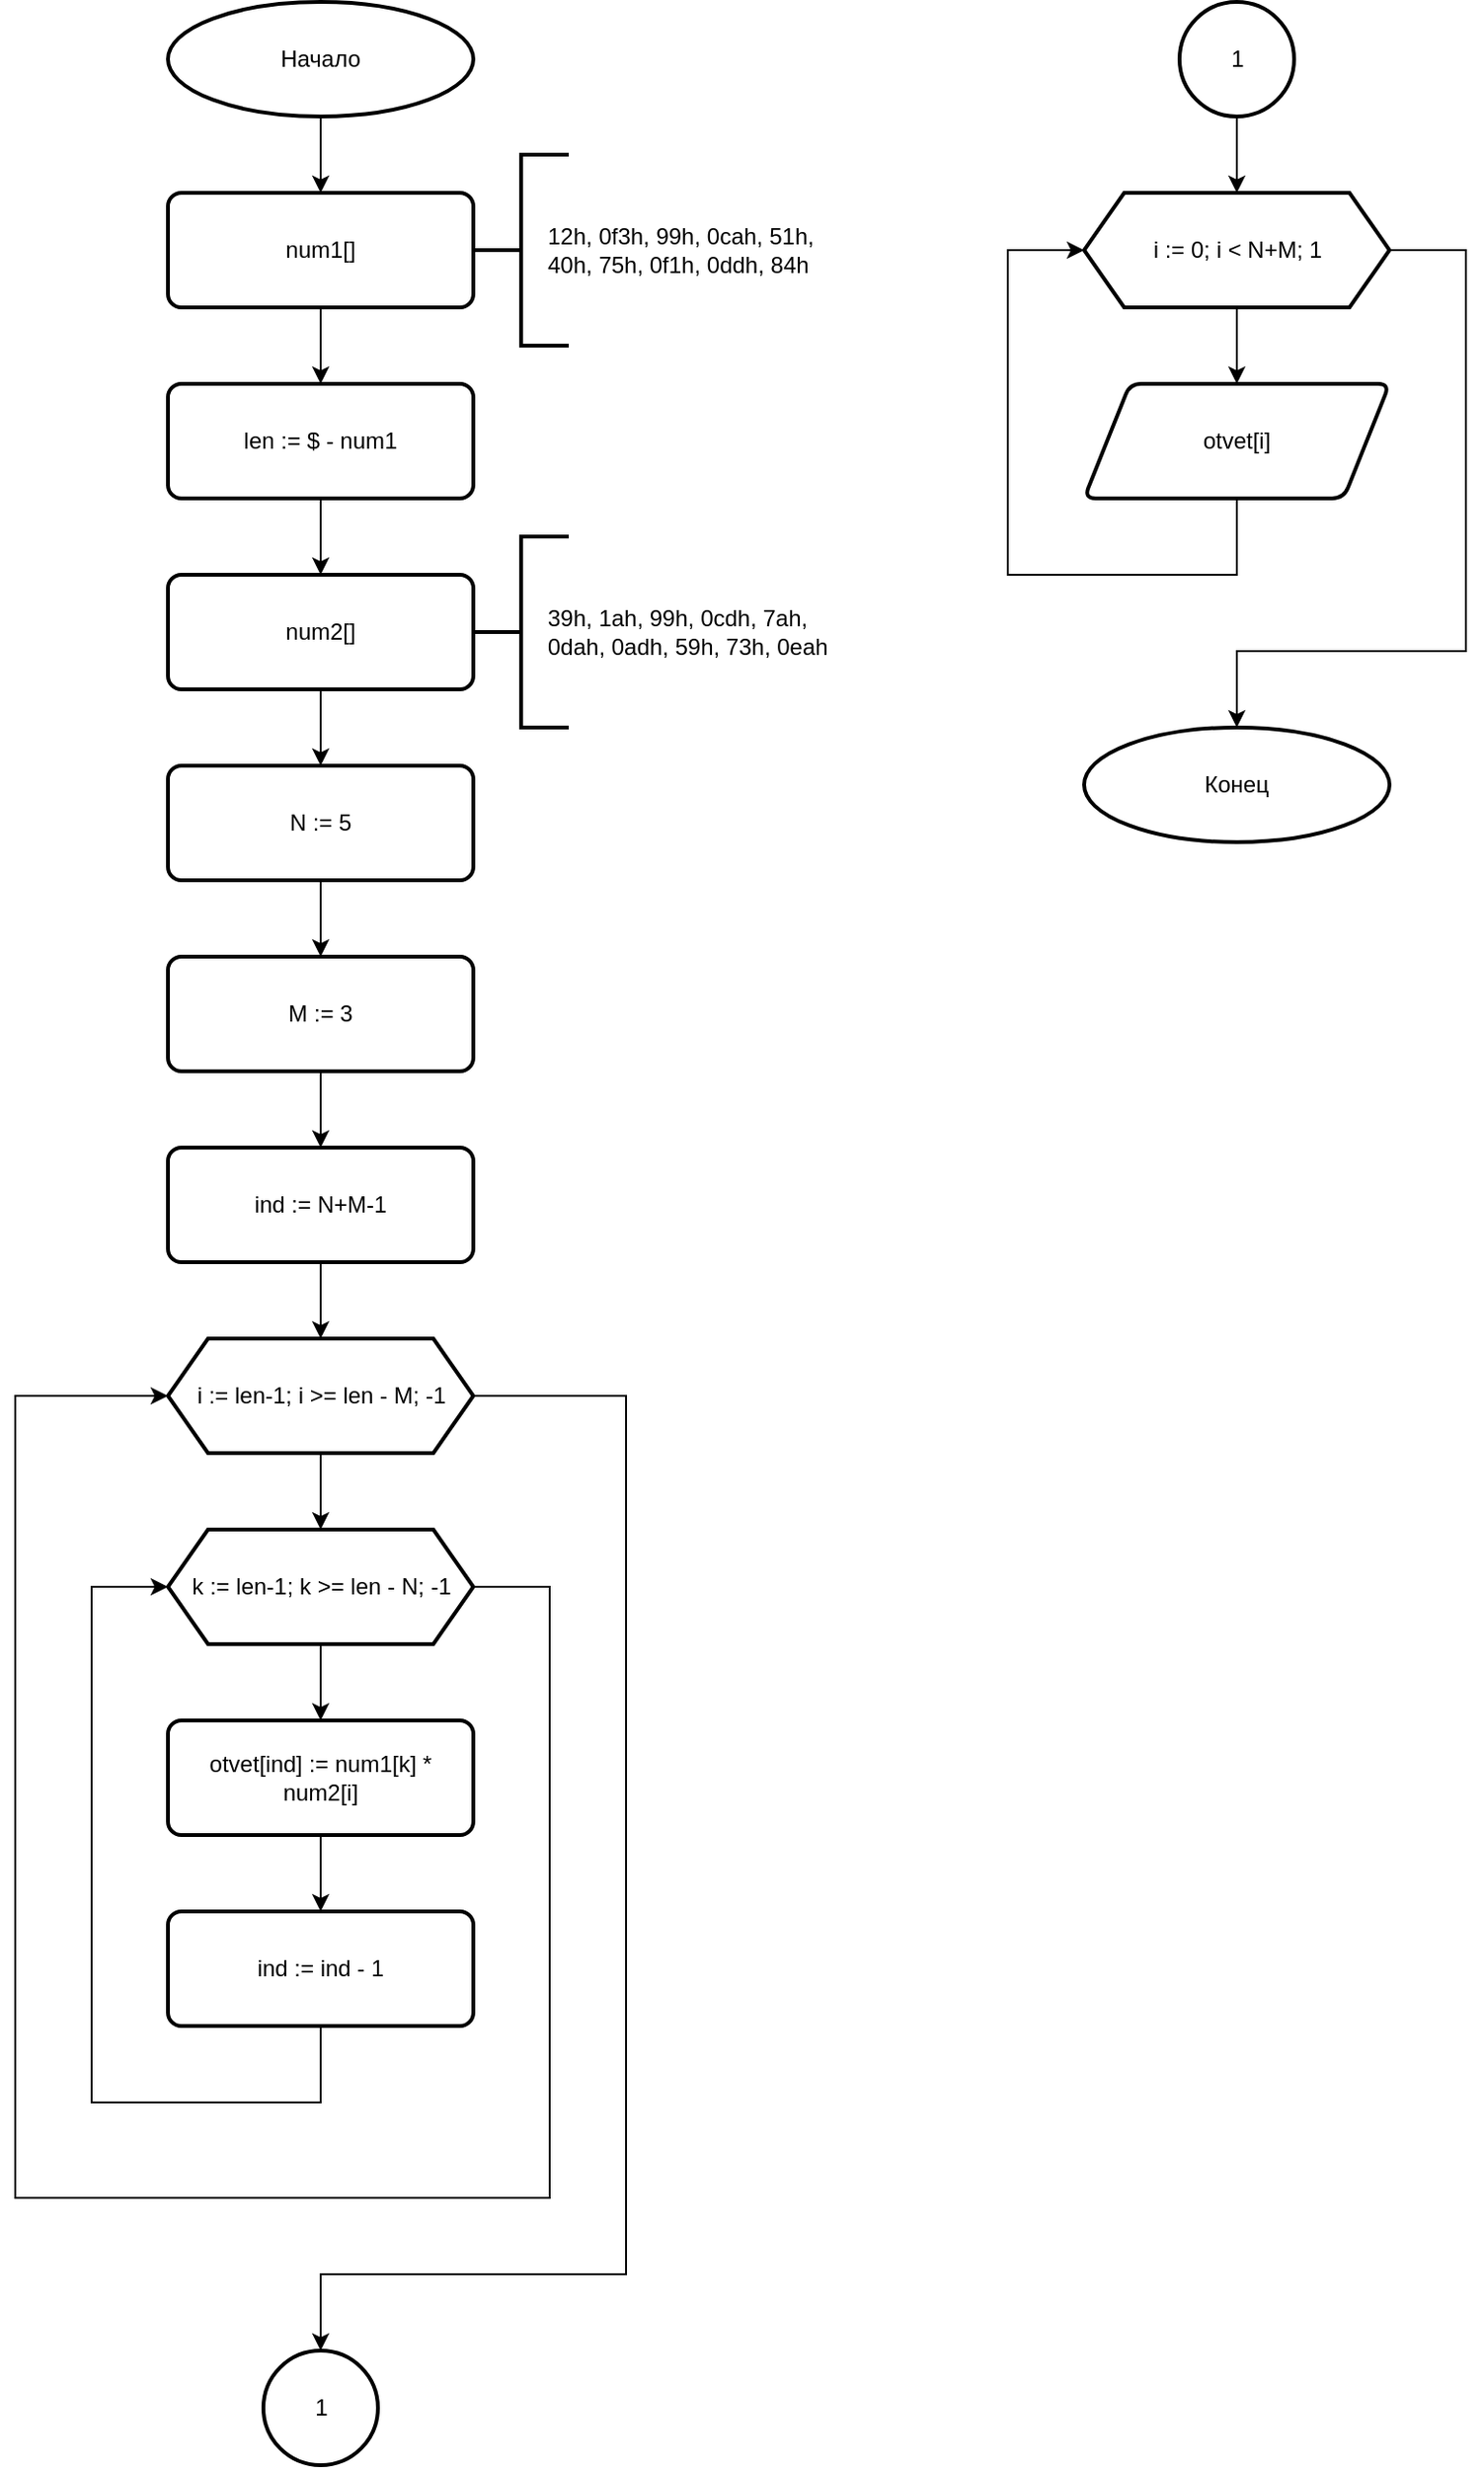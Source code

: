 <mxfile version="12.1.0" type="device" pages="1"><diagram id="Ld6vOtGvi9eTbd0hudfi" name="Page-1"><mxGraphModel dx="1408" dy="731" grid="1" gridSize="10" guides="1" tooltips="1" connect="1" arrows="1" fold="1" page="1" pageScale="1" pageWidth="1654" pageHeight="2336" math="0" shadow="0"><root><mxCell id="0"/><mxCell id="1" parent="0"/><mxCell id="-nr9vbkZOT3tY73PyPRY-9" style="edgeStyle=orthogonalEdgeStyle;rounded=0;orthogonalLoop=1;jettySize=auto;html=1;exitX=0.5;exitY=1;exitDx=0;exitDy=0;exitPerimeter=0;entryX=0.5;entryY=0;entryDx=0;entryDy=0;" edge="1" parent="1" source="-nr9vbkZOT3tY73PyPRY-1" target="-nr9vbkZOT3tY73PyPRY-2"><mxGeometry relative="1" as="geometry"/></mxCell><mxCell id="-nr9vbkZOT3tY73PyPRY-1" value="Начало&lt;br&gt;" style="strokeWidth=2;html=1;shape=mxgraph.flowchart.start_1;whiteSpace=wrap;" vertex="1" parent="1"><mxGeometry x="200" y="80" width="160" height="60" as="geometry"/></mxCell><mxCell id="-nr9vbkZOT3tY73PyPRY-10" style="edgeStyle=orthogonalEdgeStyle;rounded=0;orthogonalLoop=1;jettySize=auto;html=1;exitX=0.5;exitY=1;exitDx=0;exitDy=0;entryX=0.5;entryY=0;entryDx=0;entryDy=0;" edge="1" parent="1" source="-nr9vbkZOT3tY73PyPRY-2" target="-nr9vbkZOT3tY73PyPRY-3"><mxGeometry relative="1" as="geometry"/></mxCell><mxCell id="-nr9vbkZOT3tY73PyPRY-2" value="num1[]" style="rounded=1;whiteSpace=wrap;html=1;absoluteArcSize=1;arcSize=14;strokeWidth=2;" vertex="1" parent="1"><mxGeometry x="200" y="180" width="160" height="60" as="geometry"/></mxCell><mxCell id="-nr9vbkZOT3tY73PyPRY-11" style="edgeStyle=orthogonalEdgeStyle;rounded=0;orthogonalLoop=1;jettySize=auto;html=1;exitX=0.5;exitY=1;exitDx=0;exitDy=0;entryX=0.5;entryY=0;entryDx=0;entryDy=0;" edge="1" parent="1" source="-nr9vbkZOT3tY73PyPRY-3" target="-nr9vbkZOT3tY73PyPRY-4"><mxGeometry relative="1" as="geometry"/></mxCell><mxCell id="-nr9vbkZOT3tY73PyPRY-3" value="len := $ - num1" style="rounded=1;whiteSpace=wrap;html=1;absoluteArcSize=1;arcSize=14;strokeWidth=2;" vertex="1" parent="1"><mxGeometry x="200" y="280" width="160" height="60" as="geometry"/></mxCell><mxCell id="-nr9vbkZOT3tY73PyPRY-15" style="edgeStyle=orthogonalEdgeStyle;rounded=0;orthogonalLoop=1;jettySize=auto;html=1;exitX=0.5;exitY=1;exitDx=0;exitDy=0;entryX=0.5;entryY=0;entryDx=0;entryDy=0;" edge="1" parent="1" source="-nr9vbkZOT3tY73PyPRY-4" target="-nr9vbkZOT3tY73PyPRY-14"><mxGeometry relative="1" as="geometry"/></mxCell><mxCell id="-nr9vbkZOT3tY73PyPRY-4" value="num2[]" style="rounded=1;whiteSpace=wrap;html=1;absoluteArcSize=1;arcSize=14;strokeWidth=2;" vertex="1" parent="1"><mxGeometry x="200" y="380" width="160" height="60" as="geometry"/></mxCell><mxCell id="-nr9vbkZOT3tY73PyPRY-5" value="" style="strokeWidth=2;html=1;shape=mxgraph.flowchart.annotation_2;align=left;labelPosition=right;pointerEvents=1;connectable=0;" vertex="1" parent="1"><mxGeometry x="360" y="160" width="50" height="100" as="geometry"/></mxCell><mxCell id="-nr9vbkZOT3tY73PyPRY-6" value="12h, 0f3h, 99h, 0cah, 51h,&lt;br&gt;40h, 75h, 0f1h, 0ddh, 84h" style="text;html=1;strokeColor=none;fillColor=none;align=left;verticalAlign=middle;whiteSpace=wrap;rounded=0;" vertex="1" parent="1"><mxGeometry x="397" y="185" width="165" height="50" as="geometry"/></mxCell><mxCell id="-nr9vbkZOT3tY73PyPRY-7" value="" style="strokeWidth=2;html=1;shape=mxgraph.flowchart.annotation_2;align=left;labelPosition=right;pointerEvents=1;connectable=0;" vertex="1" parent="1"><mxGeometry x="360" y="360" width="50" height="100" as="geometry"/></mxCell><mxCell id="-nr9vbkZOT3tY73PyPRY-8" value="39h, 1ah, 99h, 0cdh, 7ah, 0dah, 0adh, 59h, 73h, 0eah" style="text;html=1;strokeColor=none;fillColor=none;align=left;verticalAlign=middle;whiteSpace=wrap;rounded=0;" vertex="1" parent="1"><mxGeometry x="397" y="385" width="165" height="50" as="geometry"/></mxCell><mxCell id="-nr9vbkZOT3tY73PyPRY-22" style="edgeStyle=orthogonalEdgeStyle;rounded=0;orthogonalLoop=1;jettySize=auto;html=1;exitX=0.5;exitY=1;exitDx=0;exitDy=0;entryX=0.5;entryY=0;entryDx=0;entryDy=0;" edge="1" parent="1" source="-nr9vbkZOT3tY73PyPRY-13" target="-nr9vbkZOT3tY73PyPRY-21"><mxGeometry relative="1" as="geometry"/></mxCell><mxCell id="-nr9vbkZOT3tY73PyPRY-13" value="M := 3" style="rounded=1;whiteSpace=wrap;html=1;absoluteArcSize=1;arcSize=14;strokeWidth=2;" vertex="1" parent="1"><mxGeometry x="200" y="580" width="160" height="60" as="geometry"/></mxCell><mxCell id="-nr9vbkZOT3tY73PyPRY-16" style="edgeStyle=orthogonalEdgeStyle;rounded=0;orthogonalLoop=1;jettySize=auto;html=1;exitX=0.5;exitY=1;exitDx=0;exitDy=0;entryX=0.5;entryY=0;entryDx=0;entryDy=0;" edge="1" parent="1" source="-nr9vbkZOT3tY73PyPRY-14" target="-nr9vbkZOT3tY73PyPRY-13"><mxGeometry relative="1" as="geometry"/></mxCell><mxCell id="-nr9vbkZOT3tY73PyPRY-14" value="N := 5" style="rounded=1;whiteSpace=wrap;html=1;absoluteArcSize=1;arcSize=14;strokeWidth=2;" vertex="1" parent="1"><mxGeometry x="200" y="480" width="160" height="60" as="geometry"/></mxCell><mxCell id="-nr9vbkZOT3tY73PyPRY-19" style="edgeStyle=orthogonalEdgeStyle;rounded=0;orthogonalLoop=1;jettySize=auto;html=1;exitX=0.5;exitY=1;exitDx=0;exitDy=0;entryX=0.5;entryY=0;entryDx=0;entryDy=0;" edge="1" parent="1" source="-nr9vbkZOT3tY73PyPRY-17" target="-nr9vbkZOT3tY73PyPRY-18"><mxGeometry relative="1" as="geometry"/></mxCell><mxCell id="-nr9vbkZOT3tY73PyPRY-28" style="edgeStyle=orthogonalEdgeStyle;rounded=0;orthogonalLoop=1;jettySize=auto;html=1;exitX=1;exitY=0.5;exitDx=0;exitDy=0;entryX=0.5;entryY=0;entryDx=0;entryDy=0;entryPerimeter=0;" edge="1" parent="1" source="-nr9vbkZOT3tY73PyPRY-17" target="-nr9vbkZOT3tY73PyPRY-27"><mxGeometry relative="1" as="geometry"><Array as="points"><mxPoint x="440" y="810"/><mxPoint x="440" y="1270"/><mxPoint x="280" y="1270"/></Array></mxGeometry></mxCell><mxCell id="-nr9vbkZOT3tY73PyPRY-17" value="i := len-1; i &amp;gt;= len - M; -1" style="verticalLabelPosition=middle;verticalAlign=middle;html=1;strokeWidth=2;shape=hexagon;perimeter=hexagonPerimeter2;arcSize=6;size=0.131;labelPosition=center;align=center;" vertex="1" parent="1"><mxGeometry x="200" y="780" width="160" height="60" as="geometry"/></mxCell><mxCell id="-nr9vbkZOT3tY73PyPRY-24" style="edgeStyle=orthogonalEdgeStyle;rounded=0;orthogonalLoop=1;jettySize=auto;html=1;exitX=0.5;exitY=1;exitDx=0;exitDy=0;entryX=0.5;entryY=0;entryDx=0;entryDy=0;" edge="1" parent="1" source="-nr9vbkZOT3tY73PyPRY-18" target="-nr9vbkZOT3tY73PyPRY-20"><mxGeometry relative="1" as="geometry"/></mxCell><mxCell id="-nr9vbkZOT3tY73PyPRY-26" style="edgeStyle=orthogonalEdgeStyle;rounded=0;orthogonalLoop=1;jettySize=auto;html=1;exitX=1;exitY=0.5;exitDx=0;exitDy=0;entryX=0;entryY=0.5;entryDx=0;entryDy=0;" edge="1" parent="1" source="-nr9vbkZOT3tY73PyPRY-18" target="-nr9vbkZOT3tY73PyPRY-17"><mxGeometry relative="1" as="geometry"><Array as="points"><mxPoint x="400" y="910"/><mxPoint x="400" y="1230"/><mxPoint x="120" y="1230"/><mxPoint x="120" y="810"/></Array></mxGeometry></mxCell><mxCell id="-nr9vbkZOT3tY73PyPRY-18" value="k := len-1; k &amp;gt;= len - N; -1" style="verticalLabelPosition=middle;verticalAlign=middle;html=1;strokeWidth=2;shape=hexagon;perimeter=hexagonPerimeter2;arcSize=6;size=0.131;labelPosition=center;align=center;" vertex="1" parent="1"><mxGeometry x="200" y="880" width="160" height="60" as="geometry"/></mxCell><mxCell id="-nr9vbkZOT3tY73PyPRY-38" style="edgeStyle=orthogonalEdgeStyle;rounded=0;orthogonalLoop=1;jettySize=auto;html=1;exitX=0.5;exitY=1;exitDx=0;exitDy=0;entryX=0.5;entryY=0;entryDx=0;entryDy=0;" edge="1" parent="1" source="-nr9vbkZOT3tY73PyPRY-20" target="-nr9vbkZOT3tY73PyPRY-37"><mxGeometry relative="1" as="geometry"/></mxCell><mxCell id="-nr9vbkZOT3tY73PyPRY-20" value="otvet[ind] := num1[k] * num2[i]" style="rounded=1;whiteSpace=wrap;html=1;absoluteArcSize=1;arcSize=14;strokeWidth=2;" vertex="1" parent="1"><mxGeometry x="200" y="980" width="160" height="60" as="geometry"/></mxCell><mxCell id="-nr9vbkZOT3tY73PyPRY-23" style="edgeStyle=orthogonalEdgeStyle;rounded=0;orthogonalLoop=1;jettySize=auto;html=1;exitX=0.5;exitY=1;exitDx=0;exitDy=0;entryX=0.5;entryY=0;entryDx=0;entryDy=0;" edge="1" parent="1" source="-nr9vbkZOT3tY73PyPRY-21" target="-nr9vbkZOT3tY73PyPRY-17"><mxGeometry relative="1" as="geometry"/></mxCell><mxCell id="-nr9vbkZOT3tY73PyPRY-21" value="ind := N+M-1" style="rounded=1;whiteSpace=wrap;html=1;absoluteArcSize=1;arcSize=14;strokeWidth=2;" vertex="1" parent="1"><mxGeometry x="200" y="680" width="160" height="60" as="geometry"/></mxCell><mxCell id="-nr9vbkZOT3tY73PyPRY-27" value="1" style="verticalLabelPosition=middle;verticalAlign=middle;html=1;strokeWidth=2;shape=mxgraph.flowchart.on-page_reference;labelPosition=center;align=center;" vertex="1" parent="1"><mxGeometry x="250" y="1310" width="60" height="60" as="geometry"/></mxCell><mxCell id="-nr9vbkZOT3tY73PyPRY-32" style="edgeStyle=orthogonalEdgeStyle;rounded=0;orthogonalLoop=1;jettySize=auto;html=1;exitX=0.5;exitY=1;exitDx=0;exitDy=0;exitPerimeter=0;entryX=0.5;entryY=0;entryDx=0;entryDy=0;" edge="1" parent="1" source="-nr9vbkZOT3tY73PyPRY-29" target="-nr9vbkZOT3tY73PyPRY-30"><mxGeometry relative="1" as="geometry"/></mxCell><mxCell id="-nr9vbkZOT3tY73PyPRY-29" value="1" style="verticalLabelPosition=middle;verticalAlign=middle;html=1;strokeWidth=2;shape=mxgraph.flowchart.on-page_reference;labelPosition=center;align=center;" vertex="1" parent="1"><mxGeometry x="730" y="80" width="60" height="60" as="geometry"/></mxCell><mxCell id="-nr9vbkZOT3tY73PyPRY-33" style="edgeStyle=orthogonalEdgeStyle;rounded=0;orthogonalLoop=1;jettySize=auto;html=1;exitX=0.5;exitY=1;exitDx=0;exitDy=0;entryX=0.5;entryY=0;entryDx=0;entryDy=0;" edge="1" parent="1" source="-nr9vbkZOT3tY73PyPRY-30" target="-nr9vbkZOT3tY73PyPRY-31"><mxGeometry relative="1" as="geometry"/></mxCell><mxCell id="-nr9vbkZOT3tY73PyPRY-36" style="edgeStyle=orthogonalEdgeStyle;rounded=0;orthogonalLoop=1;jettySize=auto;html=1;exitX=1;exitY=0.5;exitDx=0;exitDy=0;entryX=0.5;entryY=0;entryDx=0;entryDy=0;entryPerimeter=0;" edge="1" parent="1" source="-nr9vbkZOT3tY73PyPRY-30" target="-nr9vbkZOT3tY73PyPRY-35"><mxGeometry relative="1" as="geometry"><Array as="points"><mxPoint x="880" y="210"/><mxPoint x="880" y="420"/><mxPoint x="760" y="420"/></Array></mxGeometry></mxCell><mxCell id="-nr9vbkZOT3tY73PyPRY-30" value="i := 0; i &amp;lt; N+M; 1" style="verticalLabelPosition=middle;verticalAlign=middle;html=1;strokeWidth=2;shape=hexagon;perimeter=hexagonPerimeter2;arcSize=6;size=0.131;labelPosition=center;align=center;" vertex="1" parent="1"><mxGeometry x="680" y="180" width="160" height="60" as="geometry"/></mxCell><mxCell id="-nr9vbkZOT3tY73PyPRY-34" style="edgeStyle=orthogonalEdgeStyle;rounded=0;orthogonalLoop=1;jettySize=auto;html=1;exitX=0.5;exitY=1;exitDx=0;exitDy=0;entryX=0;entryY=0.5;entryDx=0;entryDy=0;" edge="1" parent="1" source="-nr9vbkZOT3tY73PyPRY-31" target="-nr9vbkZOT3tY73PyPRY-30"><mxGeometry relative="1" as="geometry"><Array as="points"><mxPoint x="760" y="380"/><mxPoint x="640" y="380"/><mxPoint x="640" y="210"/></Array></mxGeometry></mxCell><mxCell id="-nr9vbkZOT3tY73PyPRY-31" value="otvet[i]" style="shape=parallelogram;html=1;strokeWidth=2;perimeter=parallelogramPerimeter;whiteSpace=wrap;rounded=1;arcSize=12;size=0.15;" vertex="1" parent="1"><mxGeometry x="680" y="280" width="160" height="60" as="geometry"/></mxCell><mxCell id="-nr9vbkZOT3tY73PyPRY-35" value="Конец" style="strokeWidth=2;html=1;shape=mxgraph.flowchart.start_1;whiteSpace=wrap;" vertex="1" parent="1"><mxGeometry x="680" y="460" width="160" height="60" as="geometry"/></mxCell><mxCell id="-nr9vbkZOT3tY73PyPRY-39" style="edgeStyle=orthogonalEdgeStyle;rounded=0;orthogonalLoop=1;jettySize=auto;html=1;exitX=0.5;exitY=1;exitDx=0;exitDy=0;entryX=0;entryY=0.5;entryDx=0;entryDy=0;" edge="1" parent="1" source="-nr9vbkZOT3tY73PyPRY-37" target="-nr9vbkZOT3tY73PyPRY-18"><mxGeometry relative="1" as="geometry"><Array as="points"><mxPoint x="280" y="1180"/><mxPoint x="160" y="1180"/><mxPoint x="160" y="910"/></Array></mxGeometry></mxCell><mxCell id="-nr9vbkZOT3tY73PyPRY-37" value="ind := ind - 1" style="rounded=1;whiteSpace=wrap;html=1;absoluteArcSize=1;arcSize=14;strokeWidth=2;" vertex="1" parent="1"><mxGeometry x="200" y="1080" width="160" height="60" as="geometry"/></mxCell></root></mxGraphModel></diagram></mxfile>
